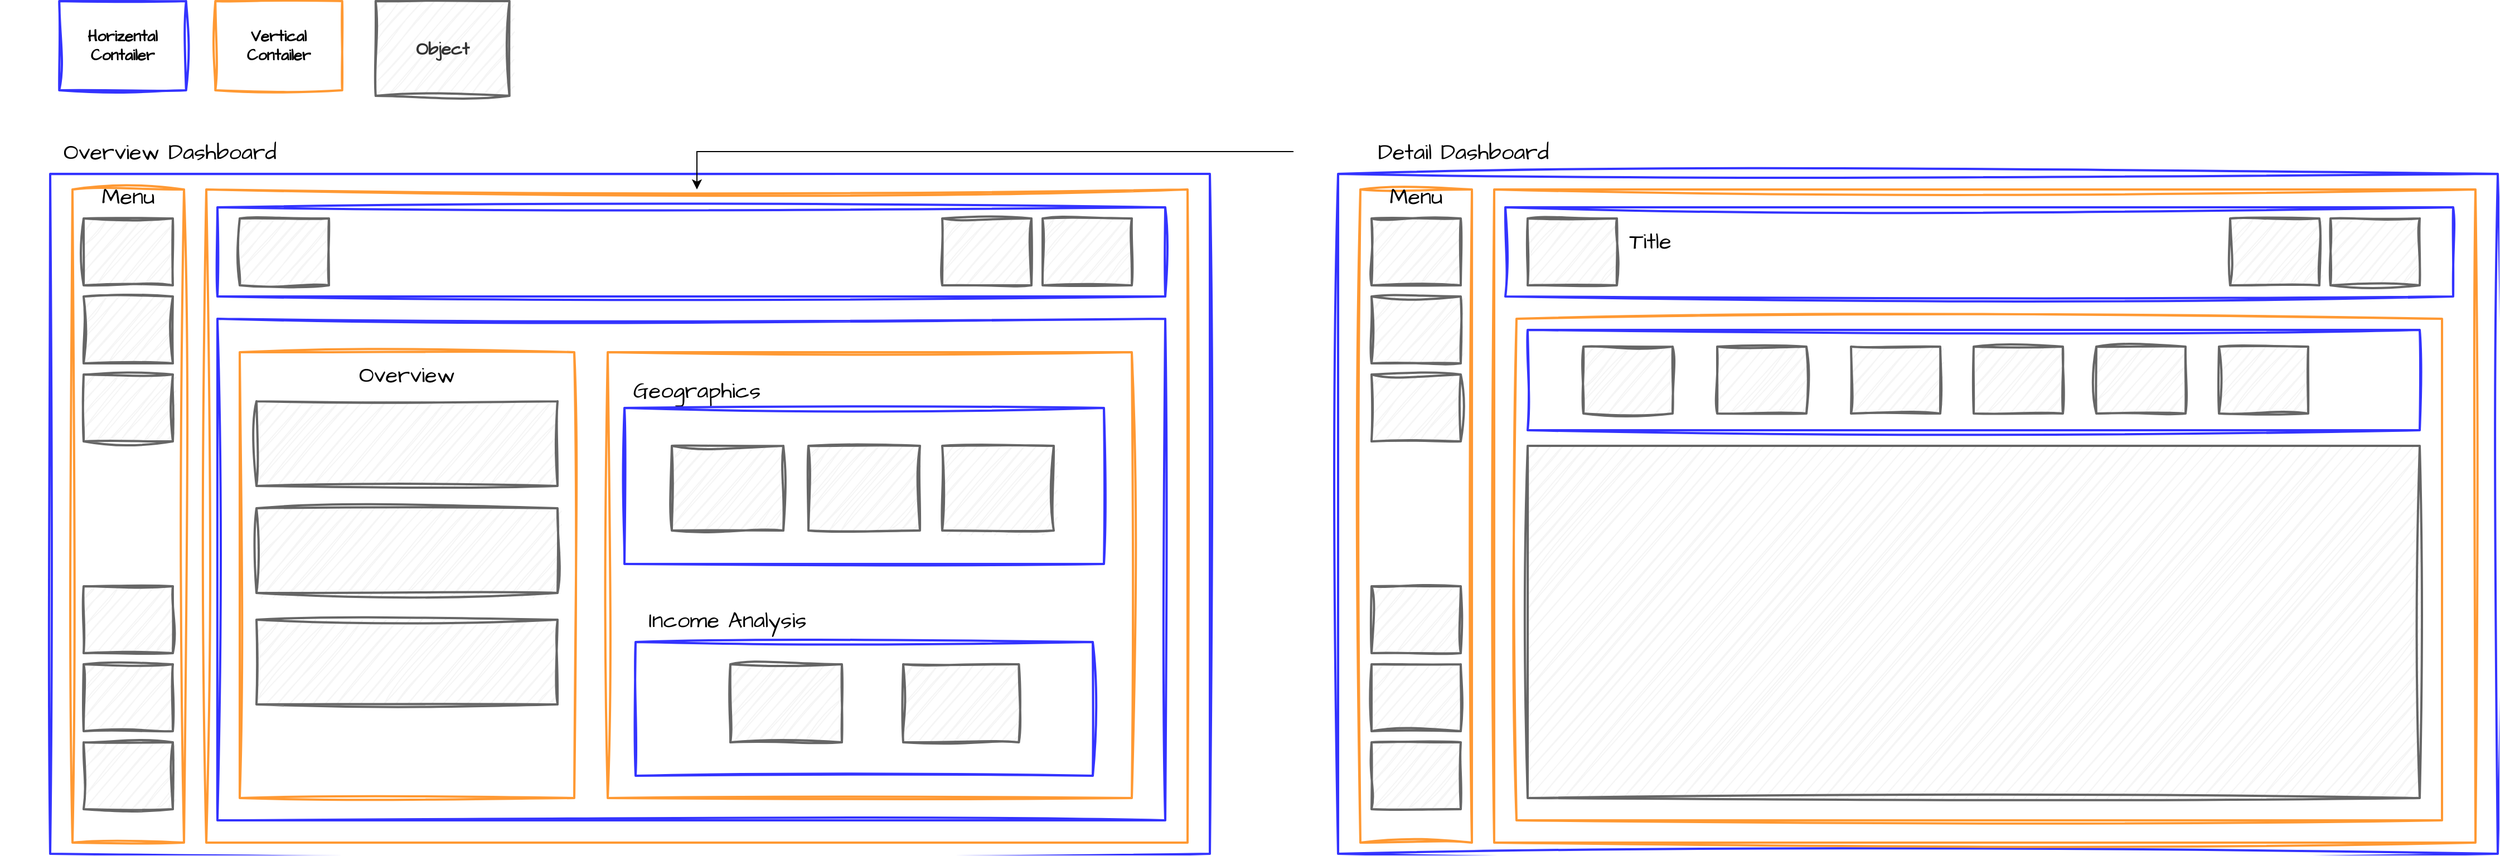 <mxfile version="28.1.2" pages="2">
  <diagram name="Page-1" id="A7-xnCa6GZ77hb_ugSaN">
    <mxGraphModel dx="1429" dy="1732" grid="1" gridSize="10" guides="1" tooltips="1" connect="1" arrows="1" fold="1" page="1" pageScale="1" pageWidth="1169" pageHeight="827" math="0" shadow="0">
      <root>
        <mxCell id="0" />
        <mxCell id="1" parent="0" />
        <mxCell id="PGWeTWr600nqLuUM6eGq-1" value="" style="rounded=0;whiteSpace=wrap;html=1;fillColor=none;strokeColor=#3333FF;strokeWidth=2;sketch=1;curveFitting=1;jiggle=2;" parent="1" vertex="1">
          <mxGeometry x="65" y="70" width="1040" height="610" as="geometry" />
        </mxCell>
        <mxCell id="PGWeTWr600nqLuUM6eGq-2" value="" style="rounded=0;whiteSpace=wrap;html=1;fillColor=none;strokeColor=#FF9933;strokeWidth=2;sketch=1;curveFitting=1;jiggle=2;" parent="1" vertex="1">
          <mxGeometry x="85" y="84" width="100" height="586" as="geometry" />
        </mxCell>
        <mxCell id="PGWeTWr600nqLuUM6eGq-4" value="" style="rounded=0;whiteSpace=wrap;html=1;fillColor=#f5f5f5;fontColor=#333333;strokeColor=#666666;strokeWidth=2;sketch=1;curveFitting=1;jiggle=2;" parent="1" vertex="1">
          <mxGeometry x="95" y="110" width="80" height="60" as="geometry" />
        </mxCell>
        <mxCell id="PGWeTWr600nqLuUM6eGq-5" value="" style="rounded=0;whiteSpace=wrap;html=1;fillColor=#f5f5f5;fontColor=#333333;strokeColor=#666666;strokeWidth=2;sketch=1;curveFitting=1;jiggle=2;" parent="1" vertex="1">
          <mxGeometry x="95" y="180" width="80" height="60" as="geometry" />
        </mxCell>
        <mxCell id="PGWeTWr600nqLuUM6eGq-6" value="" style="rounded=0;whiteSpace=wrap;html=1;fillColor=#f5f5f5;fontColor=#333333;strokeColor=#666666;strokeWidth=2;sketch=1;curveFitting=1;jiggle=2;" parent="1" vertex="1">
          <mxGeometry x="95" y="510" width="80" height="60" as="geometry" />
        </mxCell>
        <mxCell id="PGWeTWr600nqLuUM6eGq-7" value="" style="rounded=0;whiteSpace=wrap;html=1;fillColor=#f5f5f5;fontColor=#333333;strokeColor=#666666;strokeWidth=2;sketch=1;curveFitting=1;jiggle=2;" parent="1" vertex="1">
          <mxGeometry x="95" y="580" width="80" height="60" as="geometry" />
        </mxCell>
        <mxCell id="PGWeTWr600nqLuUM6eGq-8" value="" style="rounded=0;whiteSpace=wrap;html=1;fillColor=#f5f5f5;fontColor=#333333;strokeColor=#666666;strokeWidth=2;sketch=1;curveFitting=1;jiggle=2;" parent="1" vertex="1">
          <mxGeometry x="95" y="440" width="80" height="60" as="geometry" />
        </mxCell>
        <mxCell id="PGWeTWr600nqLuUM6eGq-9" value="" style="rounded=0;whiteSpace=wrap;html=1;fillColor=none;strokeColor=#FF9933;strokeWidth=2;sketch=1;curveFitting=1;jiggle=2;" parent="1" vertex="1">
          <mxGeometry x="205" y="84" width="880" height="586" as="geometry" />
        </mxCell>
        <mxCell id="PGWeTWr600nqLuUM6eGq-10" value="" style="rounded=0;whiteSpace=wrap;html=1;fillColor=none;strokeColor=#3333FF;strokeWidth=2;sketch=1;curveFitting=1;jiggle=2;" parent="1" vertex="1">
          <mxGeometry x="215" y="100" width="850" height="80" as="geometry" />
        </mxCell>
        <mxCell id="PGWeTWr600nqLuUM6eGq-11" value="" style="rounded=0;whiteSpace=wrap;html=1;fillColor=#f5f5f5;fontColor=#333333;strokeColor=#666666;strokeWidth=2;sketch=1;curveFitting=1;jiggle=2;" parent="1" vertex="1">
          <mxGeometry x="235" y="110" width="80" height="60" as="geometry" />
        </mxCell>
        <mxCell id="PGWeTWr600nqLuUM6eGq-12" value="" style="rounded=0;whiteSpace=wrap;html=1;fillColor=#f5f5f5;fontColor=#333333;strokeColor=#666666;strokeWidth=2;sketch=1;curveFitting=1;jiggle=2;" parent="1" vertex="1">
          <mxGeometry x="955" y="110" width="80" height="60" as="geometry" />
        </mxCell>
        <mxCell id="PGWeTWr600nqLuUM6eGq-13" value="" style="rounded=0;whiteSpace=wrap;html=1;fillColor=#f5f5f5;fontColor=#333333;strokeColor=#666666;strokeWidth=2;sketch=1;curveFitting=1;jiggle=2;" parent="1" vertex="1">
          <mxGeometry x="865" y="110" width="80" height="60" as="geometry" />
        </mxCell>
        <mxCell id="PGWeTWr600nqLuUM6eGq-14" value="" style="rounded=0;whiteSpace=wrap;html=1;fillColor=#f5f5f5;fontColor=#333333;strokeColor=#666666;strokeWidth=2;sketch=1;curveFitting=1;jiggle=2;" parent="1" vertex="1">
          <mxGeometry x="95" y="250" width="80" height="60" as="geometry" />
        </mxCell>
        <mxCell id="PGWeTWr600nqLuUM6eGq-15" value="Overview Dashboard" style="text;html=1;strokeColor=none;fillColor=none;align=center;verticalAlign=middle;whiteSpace=wrap;rounded=0;fontSize=20;fontFamily=Architects Daughter;sketch=1;curveFitting=1;jiggle=2;" parent="1" vertex="1">
          <mxGeometry x="20" y="40" width="305" height="20" as="geometry" />
        </mxCell>
        <mxCell id="PGWeTWr600nqLuUM6eGq-16" value="Menu" style="text;html=1;strokeColor=none;fillColor=none;align=center;verticalAlign=middle;whiteSpace=wrap;rounded=0;fontSize=20;fontFamily=Architects Daughter;strokeWidth=2;sketch=1;curveFitting=1;jiggle=2;" parent="1" vertex="1">
          <mxGeometry x="105" y="80" width="60" height="20" as="geometry" />
        </mxCell>
        <mxCell id="PGWeTWr600nqLuUM6eGq-18" value="" style="rounded=0;whiteSpace=wrap;html=1;fillColor=none;strokeColor=#3333FF;strokeWidth=2;sketch=1;curveFitting=1;jiggle=2;" parent="1" vertex="1">
          <mxGeometry x="215" y="200" width="850" height="450" as="geometry" />
        </mxCell>
        <mxCell id="PGWeTWr600nqLuUM6eGq-19" value="" style="rounded=0;whiteSpace=wrap;html=1;fillColor=none;strokeColor=#FF9933;strokeWidth=2;sketch=1;curveFitting=1;jiggle=2;" parent="1" vertex="1">
          <mxGeometry x="235" y="230" width="300" height="400" as="geometry" />
        </mxCell>
        <mxCell id="PGWeTWr600nqLuUM6eGq-21" value="Overview" style="text;html=1;strokeColor=none;fillColor=none;align=center;verticalAlign=middle;whiteSpace=wrap;rounded=0;fontSize=20;fontFamily=Architects Daughter;strokeWidth=2;sketch=1;curveFitting=1;jiggle=2;" parent="1" vertex="1">
          <mxGeometry x="355" y="240" width="60" height="20" as="geometry" />
        </mxCell>
        <mxCell id="PGWeTWr600nqLuUM6eGq-23" value="" style="rounded=0;whiteSpace=wrap;html=1;fillColor=none;strokeColor=#FF9933;strokeWidth=2;sketch=1;curveFitting=1;jiggle=2;" parent="1" vertex="1">
          <mxGeometry x="565" y="230" width="470" height="400" as="geometry" />
        </mxCell>
        <mxCell id="PGWeTWr600nqLuUM6eGq-24" value="" style="rounded=0;whiteSpace=wrap;html=1;fillColor=#f5f5f5;fontColor=#333333;strokeColor=#666666;strokeWidth=2;sketch=1;curveFitting=1;jiggle=2;" parent="1" vertex="1">
          <mxGeometry x="250" y="274" width="270" height="76" as="geometry" />
        </mxCell>
        <mxCell id="PGWeTWr600nqLuUM6eGq-25" value="" style="rounded=0;whiteSpace=wrap;html=1;fillColor=#f5f5f5;fontColor=#333333;strokeColor=#666666;strokeWidth=2;sketch=1;curveFitting=1;jiggle=2;" parent="1" vertex="1">
          <mxGeometry x="250" y="370" width="270" height="76" as="geometry" />
        </mxCell>
        <mxCell id="PGWeTWr600nqLuUM6eGq-26" value="" style="rounded=0;whiteSpace=wrap;html=1;fillColor=#f5f5f5;fontColor=#333333;strokeColor=#666666;strokeWidth=2;sketch=1;curveFitting=1;jiggle=2;" parent="1" vertex="1">
          <mxGeometry x="250" y="470" width="270" height="76" as="geometry" />
        </mxCell>
        <mxCell id="PGWeTWr600nqLuUM6eGq-29" value="Income Analysis" style="text;html=1;strokeColor=none;fillColor=none;align=center;verticalAlign=middle;whiteSpace=wrap;rounded=0;fontSize=20;fontFamily=Architects Daughter;strokeWidth=2;sketch=1;curveFitting=1;jiggle=2;" parent="1" vertex="1">
          <mxGeometry x="585" y="460" width="175" height="20" as="geometry" />
        </mxCell>
        <mxCell id="PGWeTWr600nqLuUM6eGq-30" value="Geographics" style="text;html=1;strokeColor=none;fillColor=none;align=center;verticalAlign=middle;whiteSpace=wrap;rounded=0;fontSize=20;fontFamily=Architects Daughter;strokeWidth=2;sketch=1;curveFitting=1;jiggle=2;" parent="1" vertex="1">
          <mxGeometry x="615" y="254" width="60" height="20" as="geometry" />
        </mxCell>
        <mxCell id="PGWeTWr600nqLuUM6eGq-31" value="" style="rounded=0;whiteSpace=wrap;html=1;fillColor=none;strokeColor=#3333FF;strokeWidth=2;sketch=1;curveFitting=1;jiggle=2;" parent="1" vertex="1">
          <mxGeometry x="590" y="490" width="410" height="120" as="geometry" />
        </mxCell>
        <mxCell id="PGWeTWr600nqLuUM6eGq-32" value="" style="rounded=0;whiteSpace=wrap;html=1;fillColor=#f5f5f5;fontColor=#333333;strokeColor=#666666;strokeWidth=2;sketch=1;curveFitting=1;jiggle=2;" parent="1" vertex="1">
          <mxGeometry x="675" y="510" width="100" height="70" as="geometry" />
        </mxCell>
        <mxCell id="PGWeTWr600nqLuUM6eGq-33" value="" style="rounded=0;whiteSpace=wrap;html=1;fillColor=#f5f5f5;fontColor=#333333;strokeColor=#666666;strokeWidth=2;sketch=1;curveFitting=1;jiggle=2;" parent="1" vertex="1">
          <mxGeometry x="830" y="510" width="103.75" height="70" as="geometry" />
        </mxCell>
        <mxCell id="PGWeTWr600nqLuUM6eGq-36" value="" style="rounded=0;whiteSpace=wrap;html=1;fillColor=#f5f5f5;fontColor=#333333;strokeColor=#666666;strokeWidth=2;sketch=1;curveFitting=1;jiggle=2;" parent="1" vertex="1">
          <mxGeometry x="622.5" y="314" width="100" height="76" as="geometry" />
        </mxCell>
        <mxCell id="PGWeTWr600nqLuUM6eGq-37" value="" style="rounded=0;whiteSpace=wrap;html=1;fillColor=#f5f5f5;fontColor=#333333;strokeColor=#666666;strokeWidth=2;sketch=1;curveFitting=1;jiggle=2;" parent="1" vertex="1">
          <mxGeometry x="745" y="314" width="100" height="76" as="geometry" />
        </mxCell>
        <mxCell id="PGWeTWr600nqLuUM6eGq-38" value="" style="rounded=0;whiteSpace=wrap;html=1;fillColor=#f5f5f5;fontColor=#333333;strokeColor=#666666;strokeWidth=2;sketch=1;curveFitting=1;jiggle=2;" parent="1" vertex="1">
          <mxGeometry x="865" y="314" width="100" height="76" as="geometry" />
        </mxCell>
        <mxCell id="PGWeTWr600nqLuUM6eGq-40" value="" style="rounded=0;whiteSpace=wrap;html=1;fillColor=none;strokeColor=#3333FF;strokeWidth=2;sketch=1;curveFitting=1;jiggle=2;" parent="1" vertex="1">
          <mxGeometry x="1220" y="70" width="1040" height="610" as="geometry" />
        </mxCell>
        <mxCell id="PGWeTWr600nqLuUM6eGq-41" value="" style="rounded=0;whiteSpace=wrap;html=1;fillColor=none;strokeColor=#FF9933;strokeWidth=2;sketch=1;curveFitting=1;jiggle=2;" parent="1" vertex="1">
          <mxGeometry x="1240" y="84" width="100" height="586" as="geometry" />
        </mxCell>
        <mxCell id="PGWeTWr600nqLuUM6eGq-42" value="" style="rounded=0;whiteSpace=wrap;html=1;fillColor=#f5f5f5;fontColor=#333333;strokeColor=#666666;strokeWidth=2;sketch=1;curveFitting=1;jiggle=2;" parent="1" vertex="1">
          <mxGeometry x="1250" y="110" width="80" height="60" as="geometry" />
        </mxCell>
        <mxCell id="PGWeTWr600nqLuUM6eGq-43" value="" style="rounded=0;whiteSpace=wrap;html=1;fillColor=#f5f5f5;fontColor=#333333;strokeColor=#666666;strokeWidth=2;sketch=1;curveFitting=1;jiggle=2;" parent="1" vertex="1">
          <mxGeometry x="1250" y="180" width="80" height="60" as="geometry" />
        </mxCell>
        <mxCell id="PGWeTWr600nqLuUM6eGq-44" value="" style="rounded=0;whiteSpace=wrap;html=1;fillColor=#f5f5f5;fontColor=#333333;strokeColor=#666666;strokeWidth=2;sketch=1;curveFitting=1;jiggle=2;" parent="1" vertex="1">
          <mxGeometry x="1250" y="510" width="80" height="60" as="geometry" />
        </mxCell>
        <mxCell id="PGWeTWr600nqLuUM6eGq-45" value="" style="rounded=0;whiteSpace=wrap;html=1;fillColor=#f5f5f5;fontColor=#333333;strokeColor=#666666;strokeWidth=2;sketch=1;curveFitting=1;jiggle=2;" parent="1" vertex="1">
          <mxGeometry x="1250" y="580" width="80" height="60" as="geometry" />
        </mxCell>
        <mxCell id="PGWeTWr600nqLuUM6eGq-46" value="" style="rounded=0;whiteSpace=wrap;html=1;fillColor=#f5f5f5;fontColor=#333333;strokeColor=#666666;strokeWidth=2;sketch=1;curveFitting=1;jiggle=2;" parent="1" vertex="1">
          <mxGeometry x="1250" y="440" width="80" height="60" as="geometry" />
        </mxCell>
        <mxCell id="PGWeTWr600nqLuUM6eGq-47" value="" style="rounded=0;whiteSpace=wrap;html=1;fillColor=none;strokeColor=#FF9933;strokeWidth=2;sketch=1;curveFitting=1;jiggle=2;" parent="1" vertex="1">
          <mxGeometry x="1360" y="84" width="880" height="586" as="geometry" />
        </mxCell>
        <mxCell id="PGWeTWr600nqLuUM6eGq-48" value="" style="rounded=0;whiteSpace=wrap;html=1;fillColor=none;strokeColor=#3333FF;strokeWidth=2;sketch=1;curveFitting=1;jiggle=2;" parent="1" vertex="1">
          <mxGeometry x="1370" y="100" width="850" height="80" as="geometry" />
        </mxCell>
        <mxCell id="PGWeTWr600nqLuUM6eGq-49" value="" style="rounded=0;whiteSpace=wrap;html=1;fillColor=#f5f5f5;fontColor=#333333;strokeColor=#666666;strokeWidth=2;sketch=1;curveFitting=1;jiggle=2;" parent="1" vertex="1">
          <mxGeometry x="1390" y="110" width="80" height="60" as="geometry" />
        </mxCell>
        <mxCell id="PGWeTWr600nqLuUM6eGq-50" value="" style="rounded=0;whiteSpace=wrap;html=1;fillColor=#f5f5f5;fontColor=#333333;strokeColor=#666666;strokeWidth=2;sketch=1;curveFitting=1;jiggle=2;" parent="1" vertex="1">
          <mxGeometry x="2110" y="110" width="80" height="60" as="geometry" />
        </mxCell>
        <mxCell id="PGWeTWr600nqLuUM6eGq-51" value="" style="rounded=0;whiteSpace=wrap;html=1;fillColor=#f5f5f5;fontColor=#333333;strokeColor=#666666;strokeWidth=2;sketch=1;curveFitting=1;jiggle=2;" parent="1" vertex="1">
          <mxGeometry x="2020" y="110" width="80" height="60" as="geometry" />
        </mxCell>
        <mxCell id="PGWeTWr600nqLuUM6eGq-52" value="" style="rounded=0;whiteSpace=wrap;html=1;fillColor=#f5f5f5;fontColor=#333333;strokeColor=#666666;strokeWidth=2;sketch=1;curveFitting=1;jiggle=2;" parent="1" vertex="1">
          <mxGeometry x="1250" y="250" width="80" height="60" as="geometry" />
        </mxCell>
        <mxCell id="7PC51zf7INrhehLoRqOS-1" value="" style="edgeStyle=orthogonalEdgeStyle;rounded=0;orthogonalLoop=1;jettySize=auto;html=1;" edge="1" parent="1" source="PGWeTWr600nqLuUM6eGq-53" target="PGWeTWr600nqLuUM6eGq-9">
          <mxGeometry relative="1" as="geometry" />
        </mxCell>
        <mxCell id="PGWeTWr600nqLuUM6eGq-53" value="Detail Dashboard" style="text;html=1;strokeColor=none;fillColor=none;align=center;verticalAlign=middle;whiteSpace=wrap;rounded=0;fontSize=20;fontFamily=Architects Daughter;strokeWidth=2;sketch=1;curveFitting=1;jiggle=2;" parent="1" vertex="1">
          <mxGeometry x="1180" y="40" width="305" height="20" as="geometry" />
        </mxCell>
        <mxCell id="PGWeTWr600nqLuUM6eGq-54" value="Menu" style="text;html=1;strokeColor=none;fillColor=none;align=center;verticalAlign=middle;whiteSpace=wrap;rounded=0;fontSize=20;fontFamily=Architects Daughter;strokeWidth=2;sketch=1;curveFitting=1;jiggle=2;" parent="1" vertex="1">
          <mxGeometry x="1260" y="80" width="60" height="20" as="geometry" />
        </mxCell>
        <mxCell id="PGWeTWr600nqLuUM6eGq-55" value="Title" style="text;html=1;strokeColor=none;fillColor=none;align=center;verticalAlign=middle;whiteSpace=wrap;rounded=0;fontSize=20;fontFamily=Architects Daughter;strokeWidth=2;sketch=1;curveFitting=1;jiggle=2;" parent="1" vertex="1">
          <mxGeometry x="1470" y="120" width="60" height="20" as="geometry" />
        </mxCell>
        <mxCell id="PGWeTWr600nqLuUM6eGq-73" value="" style="rounded=0;whiteSpace=wrap;html=1;fillColor=none;strokeColor=#FF9933;strokeWidth=2;sketch=1;curveFitting=1;jiggle=2;" parent="1" vertex="1">
          <mxGeometry x="1380" y="200" width="830" height="450" as="geometry" />
        </mxCell>
        <mxCell id="PGWeTWr600nqLuUM6eGq-74" value="" style="rounded=0;whiteSpace=wrap;html=1;fillColor=none;strokeColor=#3333FF;strokeWidth=2;sketch=1;curveFitting=1;jiggle=2;" parent="1" vertex="1">
          <mxGeometry x="1390" y="210" width="800" height="90" as="geometry" />
        </mxCell>
        <mxCell id="PGWeTWr600nqLuUM6eGq-75" value="" style="rounded=0;whiteSpace=wrap;html=1;fillColor=#f5f5f5;fontColor=#333333;strokeColor=#666666;strokeWidth=2;sketch=1;curveFitting=1;jiggle=2;" parent="1" vertex="1">
          <mxGeometry x="1440" y="225" width="80" height="60" as="geometry" />
        </mxCell>
        <mxCell id="PGWeTWr600nqLuUM6eGq-76" value="" style="rounded=0;whiteSpace=wrap;html=1;fillColor=#f5f5f5;fontColor=#333333;strokeColor=#666666;strokeWidth=2;sketch=1;curveFitting=1;jiggle=2;" parent="1" vertex="1">
          <mxGeometry x="1560" y="225" width="80" height="60" as="geometry" />
        </mxCell>
        <mxCell id="PGWeTWr600nqLuUM6eGq-77" value="" style="rounded=0;whiteSpace=wrap;html=1;fillColor=#f5f5f5;fontColor=#333333;strokeColor=#666666;strokeWidth=2;sketch=1;curveFitting=1;jiggle=2;" parent="1" vertex="1">
          <mxGeometry x="1680" y="225" width="80" height="60" as="geometry" />
        </mxCell>
        <mxCell id="PGWeTWr600nqLuUM6eGq-78" value="" style="rounded=0;whiteSpace=wrap;html=1;fillColor=#f5f5f5;fontColor=#333333;strokeColor=#666666;strokeWidth=2;sketch=1;curveFitting=1;jiggle=2;" parent="1" vertex="1">
          <mxGeometry x="1790" y="225" width="80" height="60" as="geometry" />
        </mxCell>
        <mxCell id="PGWeTWr600nqLuUM6eGq-79" value="" style="rounded=0;whiteSpace=wrap;html=1;fillColor=#f5f5f5;fontColor=#333333;strokeColor=#666666;strokeWidth=2;sketch=1;curveFitting=1;jiggle=2;" parent="1" vertex="1">
          <mxGeometry x="1900" y="225" width="80" height="60" as="geometry" />
        </mxCell>
        <mxCell id="PGWeTWr600nqLuUM6eGq-80" value="" style="rounded=0;whiteSpace=wrap;html=1;fillColor=#f5f5f5;fontColor=#333333;strokeColor=#666666;strokeWidth=2;sketch=1;curveFitting=1;jiggle=2;" parent="1" vertex="1">
          <mxGeometry x="2010" y="225" width="80" height="60" as="geometry" />
        </mxCell>
        <mxCell id="PGWeTWr600nqLuUM6eGq-81" value="" style="rounded=0;whiteSpace=wrap;html=1;fillColor=#f5f5f5;fontColor=#333333;strokeColor=#666666;strokeWidth=2;sketch=1;curveFitting=1;jiggle=2;" parent="1" vertex="1">
          <mxGeometry x="1390" y="314" width="800" height="316" as="geometry" />
        </mxCell>
        <mxCell id="vjm-o3LrQS6AP1Cw-ad6-1" value="" style="rounded=0;whiteSpace=wrap;html=1;fillColor=none;strokeColor=#3333FF;strokeWidth=2;sketch=1;curveFitting=1;jiggle=2;" parent="1" vertex="1">
          <mxGeometry x="580" y="280" width="430" height="140" as="geometry" />
        </mxCell>
        <mxCell id="vjm-o3LrQS6AP1Cw-ad6-3" value="Horizental Contailer" style="rounded=0;whiteSpace=wrap;html=1;fillColor=none;strokeColor=#3333FF;strokeWidth=2;sketch=1;curveFitting=1;jiggle=2;fontFamily=Architects Daughter;fontSource=https%3A%2F%2Ffonts.googleapis.com%2Fcss%3Ffamily%3DArchitects%2BDaughter;fontStyle=1;fontSize=14;" parent="1" vertex="1">
          <mxGeometry x="73.13" y="-85" width="113.75" height="80" as="geometry" />
        </mxCell>
        <mxCell id="vjm-o3LrQS6AP1Cw-ad6-4" value="Vertical&lt;br&gt;Contailer" style="rounded=0;whiteSpace=wrap;html=1;fillColor=none;strokeColor=#FF9933;strokeWidth=2;sketch=1;curveFitting=1;jiggle=2;fontFamily=Architects Daughter;fontSource=https%3A%2F%2Ffonts.googleapis.com%2Fcss%3Ffamily%3DArchitects%2BDaughter;fontStyle=1;fontSize=14;" parent="1" vertex="1">
          <mxGeometry x="213.13" y="-85" width="113.75" height="80" as="geometry" />
        </mxCell>
        <mxCell id="vjm-o3LrQS6AP1Cw-ad6-5" value="Object" style="rounded=0;whiteSpace=wrap;html=1;fillColor=#f5f5f5;fontColor=#333333;strokeColor=#666666;strokeWidth=2;sketch=1;curveFitting=1;jiggle=2;fontFamily=Architects Daughter;fontSource=https%3A%2F%2Ffonts.googleapis.com%2Fcss%3Ffamily%3DArchitects%2BDaughter;fontSize=16;fontStyle=1" parent="1" vertex="1">
          <mxGeometry x="356.88" y="-85" width="120" height="85" as="geometry" />
        </mxCell>
      </root>
    </mxGraphModel>
  </diagram>
  <diagram id="QTRGO-czo_Jq77veqDAf" name="Page-2">
    <mxGraphModel dx="2074" dy="1238" grid="1" gridSize="10" guides="1" tooltips="1" connect="1" arrows="1" fold="1" page="1" pageScale="1" pageWidth="1169" pageHeight="827" math="0" shadow="0">
      <root>
        <mxCell id="0" />
        <mxCell id="1" parent="0" />
      </root>
    </mxGraphModel>
  </diagram>
</mxfile>
